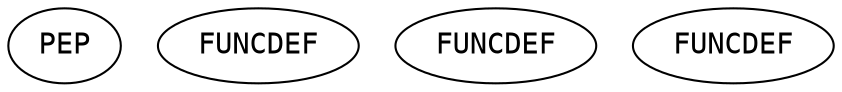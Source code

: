 digraph print {
 1 [label="PEP", fontname="monospace"];
 2 [label="FUNCDEF", fontname="monospace"];
 3 [label="FUNCDEF", fontname="monospace"];
 4 [label="FUNCDEF", fontname="monospace"];
 }
 
